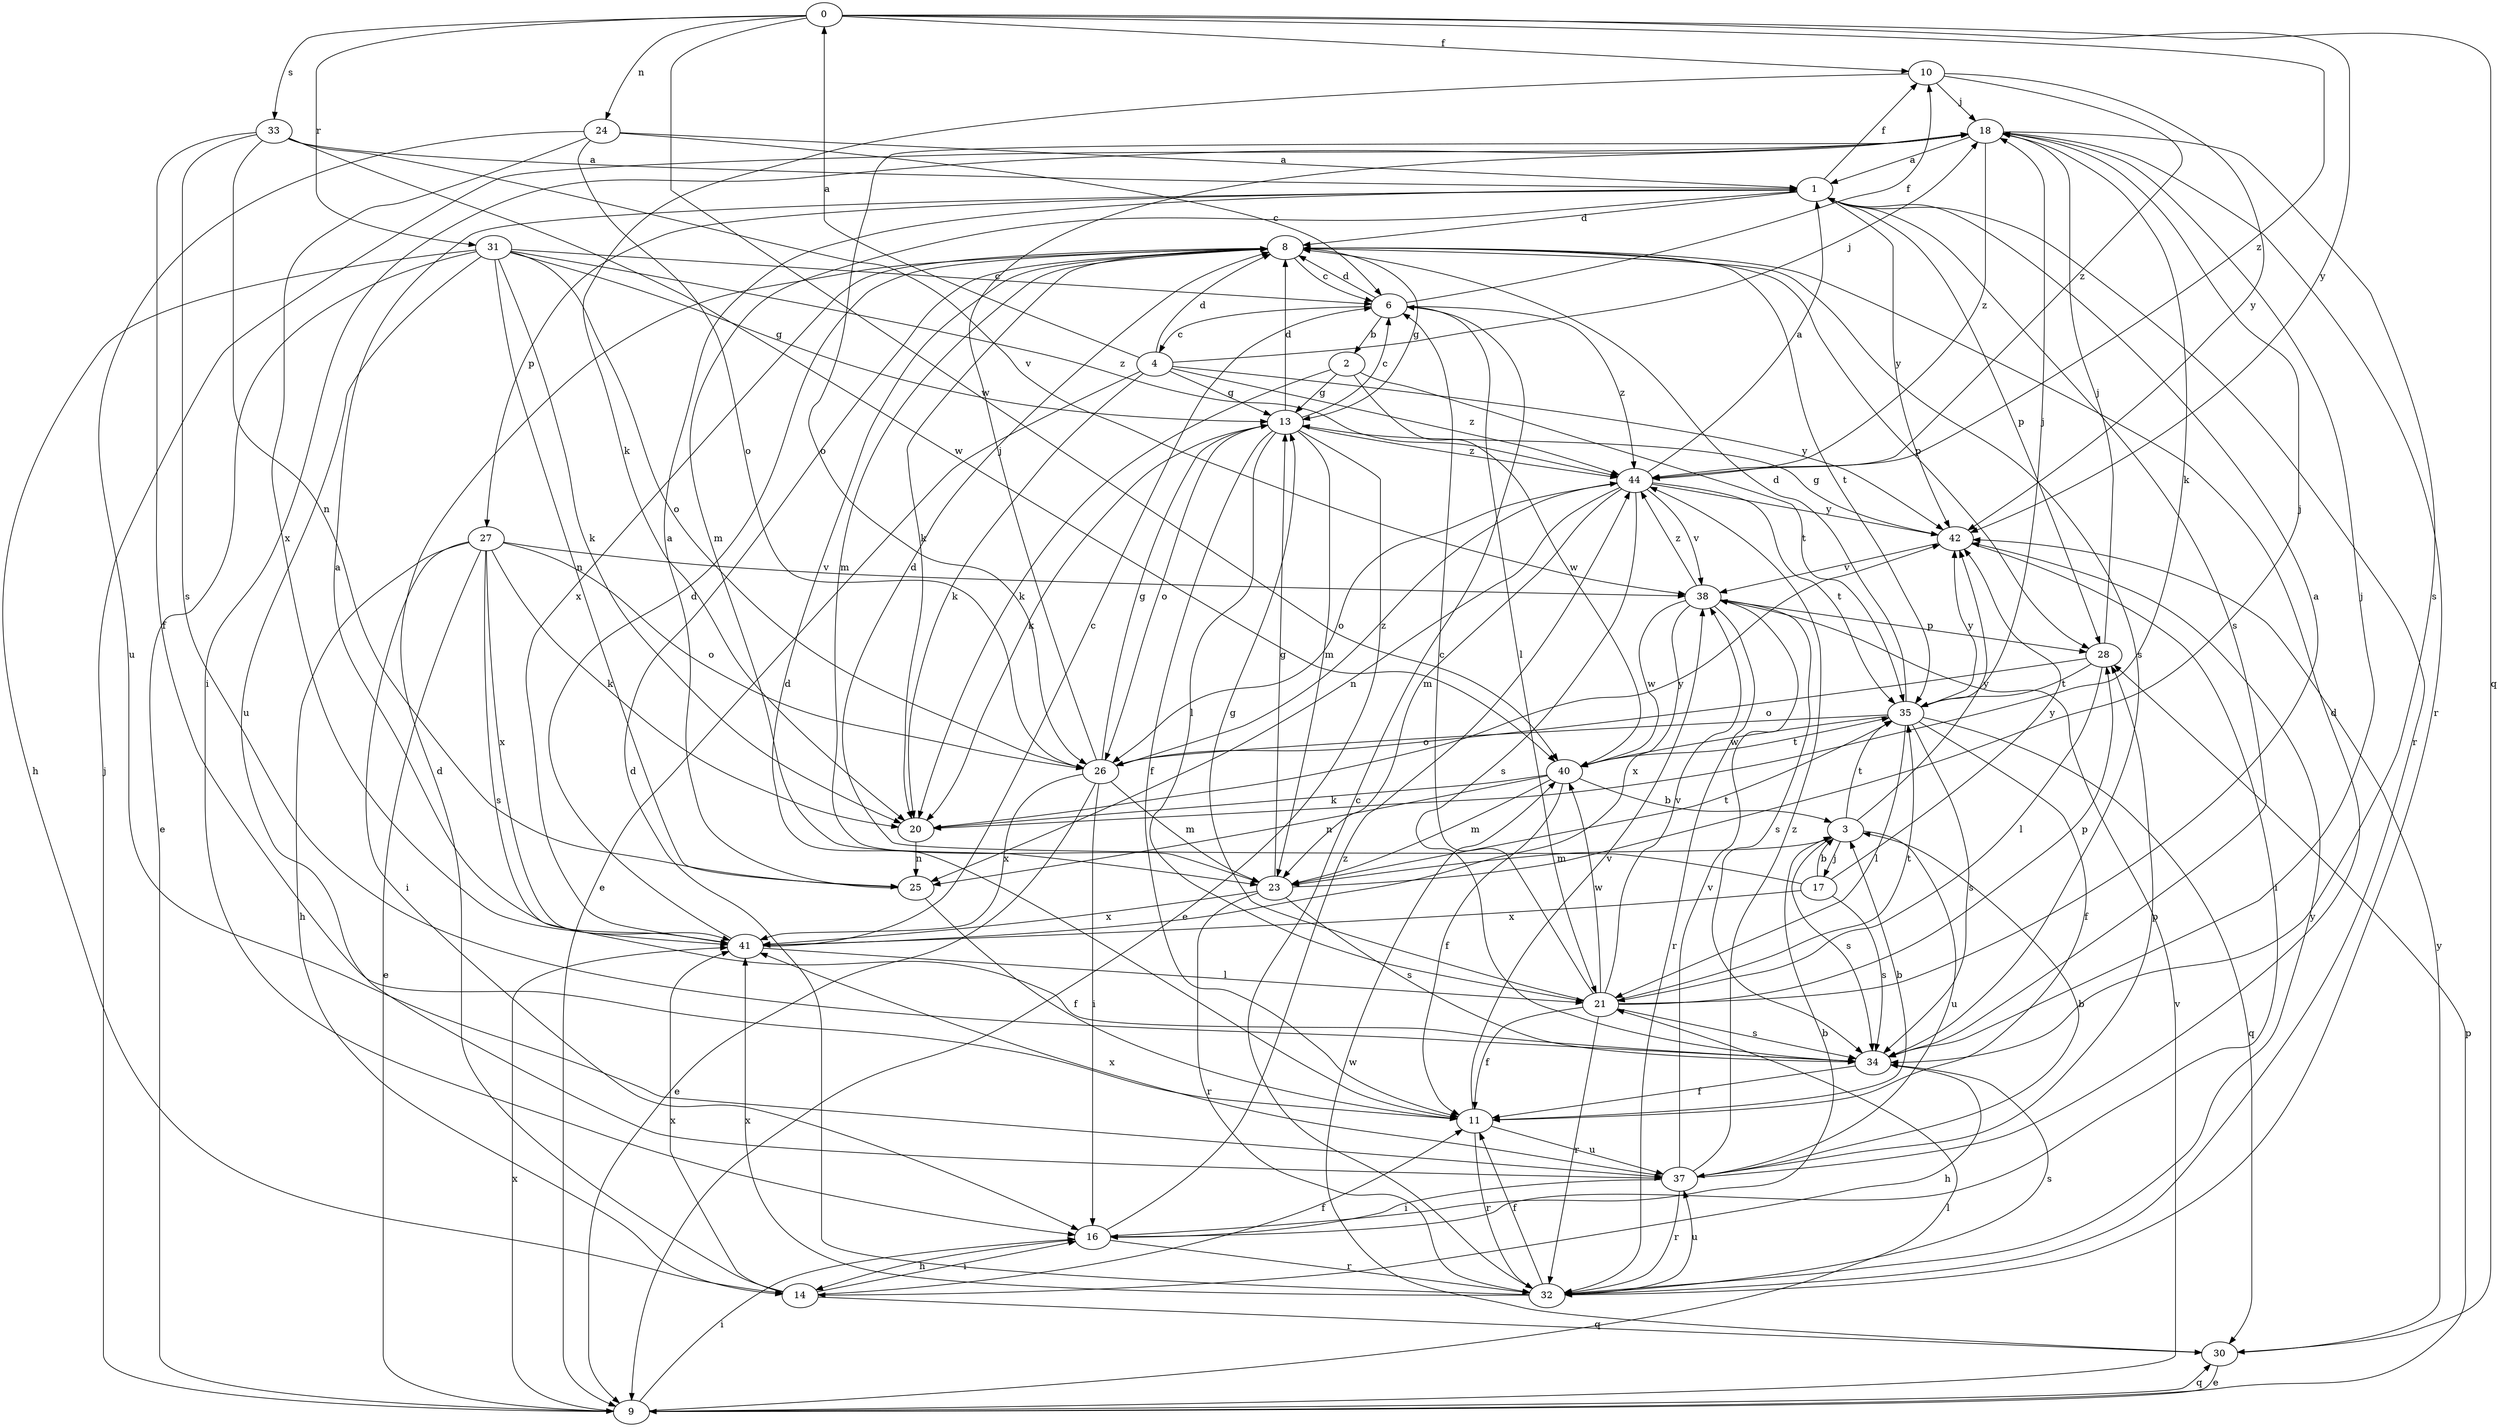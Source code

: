 strict digraph  {
0;
1;
2;
3;
4;
6;
8;
9;
10;
11;
13;
14;
16;
17;
18;
20;
21;
23;
24;
25;
26;
27;
28;
30;
31;
32;
33;
34;
35;
37;
38;
40;
41;
42;
44;
0 -> 10  [label=f];
0 -> 24  [label=n];
0 -> 30  [label=q];
0 -> 31  [label=r];
0 -> 33  [label=s];
0 -> 40  [label=w];
0 -> 42  [label=y];
0 -> 44  [label=z];
1 -> 8  [label=d];
1 -> 10  [label=f];
1 -> 23  [label=m];
1 -> 27  [label=p];
1 -> 28  [label=p];
1 -> 32  [label=r];
1 -> 34  [label=s];
1 -> 42  [label=y];
2 -> 13  [label=g];
2 -> 20  [label=k];
2 -> 35  [label=t];
2 -> 40  [label=w];
3 -> 17  [label=j];
3 -> 23  [label=m];
3 -> 34  [label=s];
3 -> 35  [label=t];
3 -> 37  [label=u];
3 -> 42  [label=y];
4 -> 0  [label=a];
4 -> 8  [label=d];
4 -> 9  [label=e];
4 -> 13  [label=g];
4 -> 18  [label=j];
4 -> 20  [label=k];
4 -> 42  [label=y];
4 -> 44  [label=z];
6 -> 2  [label=b];
6 -> 4  [label=c];
6 -> 8  [label=d];
6 -> 10  [label=f];
6 -> 21  [label=l];
6 -> 44  [label=z];
8 -> 6  [label=c];
8 -> 13  [label=g];
8 -> 20  [label=k];
8 -> 23  [label=m];
8 -> 28  [label=p];
8 -> 34  [label=s];
8 -> 35  [label=t];
8 -> 41  [label=x];
9 -> 16  [label=i];
9 -> 18  [label=j];
9 -> 21  [label=l];
9 -> 28  [label=p];
9 -> 30  [label=q];
9 -> 38  [label=v];
9 -> 41  [label=x];
10 -> 18  [label=j];
10 -> 20  [label=k];
10 -> 42  [label=y];
10 -> 44  [label=z];
11 -> 3  [label=b];
11 -> 8  [label=d];
11 -> 32  [label=r];
11 -> 37  [label=u];
11 -> 38  [label=v];
13 -> 6  [label=c];
13 -> 8  [label=d];
13 -> 9  [label=e];
13 -> 11  [label=f];
13 -> 20  [label=k];
13 -> 21  [label=l];
13 -> 23  [label=m];
13 -> 26  [label=o];
13 -> 44  [label=z];
14 -> 8  [label=d];
14 -> 11  [label=f];
14 -> 16  [label=i];
14 -> 30  [label=q];
14 -> 41  [label=x];
16 -> 3  [label=b];
16 -> 14  [label=h];
16 -> 32  [label=r];
16 -> 44  [label=z];
17 -> 3  [label=b];
17 -> 8  [label=d];
17 -> 34  [label=s];
17 -> 41  [label=x];
17 -> 42  [label=y];
18 -> 1  [label=a];
18 -> 16  [label=i];
18 -> 20  [label=k];
18 -> 26  [label=o];
18 -> 32  [label=r];
18 -> 34  [label=s];
18 -> 44  [label=z];
20 -> 25  [label=n];
20 -> 42  [label=y];
21 -> 1  [label=a];
21 -> 6  [label=c];
21 -> 11  [label=f];
21 -> 13  [label=g];
21 -> 28  [label=p];
21 -> 32  [label=r];
21 -> 34  [label=s];
21 -> 35  [label=t];
21 -> 38  [label=v];
21 -> 40  [label=w];
23 -> 13  [label=g];
23 -> 18  [label=j];
23 -> 32  [label=r];
23 -> 34  [label=s];
23 -> 35  [label=t];
23 -> 41  [label=x];
24 -> 1  [label=a];
24 -> 6  [label=c];
24 -> 26  [label=o];
24 -> 37  [label=u];
24 -> 41  [label=x];
25 -> 1  [label=a];
25 -> 11  [label=f];
26 -> 9  [label=e];
26 -> 13  [label=g];
26 -> 16  [label=i];
26 -> 18  [label=j];
26 -> 23  [label=m];
26 -> 41  [label=x];
26 -> 44  [label=z];
27 -> 9  [label=e];
27 -> 14  [label=h];
27 -> 16  [label=i];
27 -> 20  [label=k];
27 -> 26  [label=o];
27 -> 34  [label=s];
27 -> 38  [label=v];
27 -> 41  [label=x];
28 -> 18  [label=j];
28 -> 21  [label=l];
28 -> 26  [label=o];
28 -> 35  [label=t];
30 -> 9  [label=e];
30 -> 40  [label=w];
30 -> 42  [label=y];
31 -> 6  [label=c];
31 -> 9  [label=e];
31 -> 13  [label=g];
31 -> 14  [label=h];
31 -> 20  [label=k];
31 -> 25  [label=n];
31 -> 26  [label=o];
31 -> 37  [label=u];
31 -> 44  [label=z];
32 -> 6  [label=c];
32 -> 8  [label=d];
32 -> 11  [label=f];
32 -> 34  [label=s];
32 -> 37  [label=u];
32 -> 41  [label=x];
32 -> 42  [label=y];
33 -> 1  [label=a];
33 -> 11  [label=f];
33 -> 25  [label=n];
33 -> 34  [label=s];
33 -> 38  [label=v];
33 -> 40  [label=w];
34 -> 11  [label=f];
34 -> 14  [label=h];
34 -> 18  [label=j];
35 -> 8  [label=d];
35 -> 11  [label=f];
35 -> 18  [label=j];
35 -> 21  [label=l];
35 -> 26  [label=o];
35 -> 30  [label=q];
35 -> 34  [label=s];
35 -> 40  [label=w];
35 -> 42  [label=y];
37 -> 3  [label=b];
37 -> 8  [label=d];
37 -> 16  [label=i];
37 -> 28  [label=p];
37 -> 32  [label=r];
37 -> 38  [label=v];
37 -> 41  [label=x];
37 -> 44  [label=z];
38 -> 28  [label=p];
38 -> 32  [label=r];
38 -> 34  [label=s];
38 -> 40  [label=w];
38 -> 41  [label=x];
38 -> 44  [label=z];
40 -> 3  [label=b];
40 -> 11  [label=f];
40 -> 20  [label=k];
40 -> 23  [label=m];
40 -> 25  [label=n];
40 -> 35  [label=t];
41 -> 1  [label=a];
41 -> 6  [label=c];
41 -> 8  [label=d];
41 -> 21  [label=l];
42 -> 13  [label=g];
42 -> 16  [label=i];
42 -> 38  [label=v];
44 -> 1  [label=a];
44 -> 23  [label=m];
44 -> 25  [label=n];
44 -> 26  [label=o];
44 -> 34  [label=s];
44 -> 35  [label=t];
44 -> 38  [label=v];
44 -> 42  [label=y];
}
